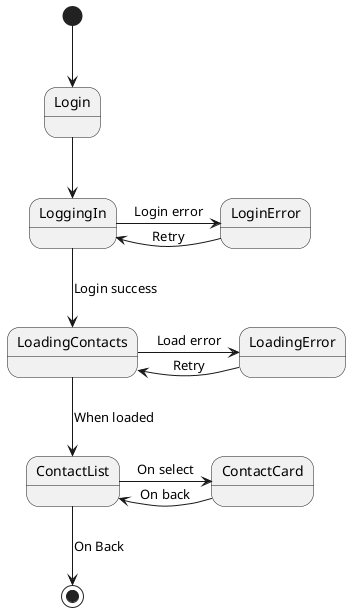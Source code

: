 @startuml
'https://plantuml.com/state-diagram

[*] --> Login
Login --> LoggingIn
LoggingIn -> LoginError: Login error
LoggingIn <- LoginError: Retry
LoggingIn --> LoadingContacts: Login success
LoadingContacts --> ContactList: When loaded
LoadingContacts -> LoadingError: Load error
LoadingContacts <- LoadingError: Retry
ContactList -> ContactCard: On select
ContactList <- ContactCard: On back
ContactList --> [*]: On Back

@enduml